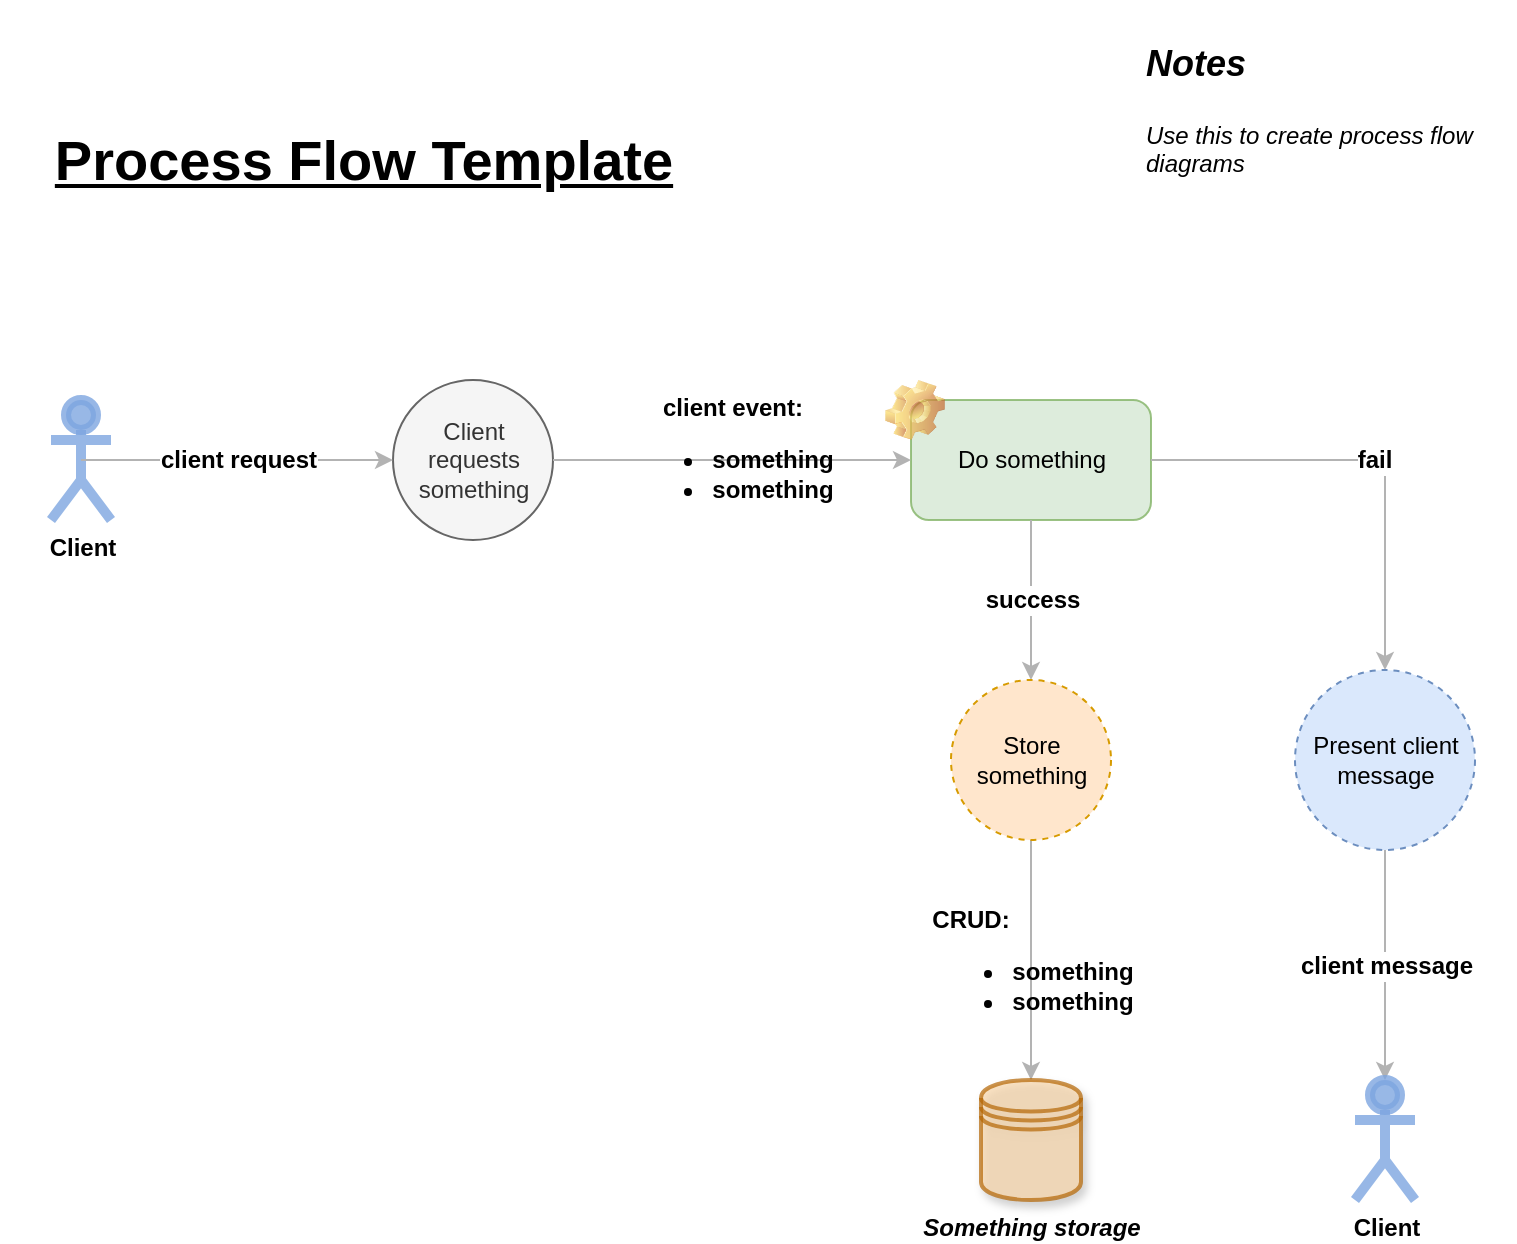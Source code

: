 <mxfile version="10.5.3" type="device"><diagram id="7r0HFUKfK7KugY_tciKe" name="Page-1"><mxGraphModel dx="1720" dy="1344" grid="1" gridSize="10" guides="1" tooltips="1" connect="1" arrows="1" fold="1" page="1" pageScale="1" pageWidth="827" pageHeight="1169" math="0" shadow="0"><root><mxCell id="0"/><mxCell id="1" parent="0"/><mxCell id="Qjrf97kz593JRpqfm7D1-1" value="Do something" style="rounded=1;whiteSpace=wrap;html=1;fillColor=#d5e8d4;strokeColor=#82b366;fontFamily=Arial;fontSize=12;opacity=80;" parent="1" vertex="1"><mxGeometry x="496.5" y="245" width="120" height="60" as="geometry"/></mxCell><mxCell id="Qjrf97kz593JRpqfm7D1-2" value="success" style="endArrow=classic;html=1;exitX=0.5;exitY=1;exitDx=0;exitDy=0;fontFamily=Arial;fontSize=12;strokeColor=#B3B3B3;fontStyle=1" parent="1" source="Qjrf97kz593JRpqfm7D1-1" target="Qjrf97kz593JRpqfm7D1-17" edge="1"><mxGeometry width="50" height="50" relative="1" as="geometry"><mxPoint x="576.5" y="385" as="sourcePoint"/><mxPoint x="556.5" y="385" as="targetPoint"/><Array as="points"/></mxGeometry></mxCell><mxCell id="Qjrf97kz593JRpqfm7D1-7" value="&lt;b style=&quot;font-size: 12px;&quot;&gt;fail&lt;/b&gt;" style="endArrow=classic;html=1;exitX=1;exitY=0.5;exitDx=0;exitDy=0;fontFamily=Arial;fontSize=12;strokeColor=#B3B3B3;fontStyle=0;rounded=0;jumpStyle=sharp;entryX=0.5;entryY=0;entryDx=0;entryDy=0;" parent="1" source="Qjrf97kz593JRpqfm7D1-1" edge="1" target="zLtgtXEytIJY--1Rc7_M-1"><mxGeometry width="50" height="50" relative="1" as="geometry"><mxPoint x="576.5" y="205" as="sourcePoint"/><mxPoint x="756.5" y="385" as="targetPoint"/><Array as="points"><mxPoint x="733.5" y="275"/></Array></mxGeometry></mxCell><mxCell id="Qjrf97kz593JRpqfm7D1-8" value="Client requests something" style="ellipse;whiteSpace=wrap;html=1;aspect=fixed;fillColor=#f5f5f5;strokeColor=#666666;shadow=0;fontFamily=Arial;fontSize=12;fontColor=#333333;" parent="1" vertex="1"><mxGeometry x="237.5" y="235" width="80" height="80" as="geometry"/></mxCell><mxCell id="Qjrf97kz593JRpqfm7D1-9" value="client event:&lt;br&gt;&lt;ul&gt;&lt;li&gt;something&lt;/li&gt;&lt;li&gt;something&lt;/li&gt;&lt;/ul&gt;" style="endArrow=classic;html=1;entryX=0;entryY=0.5;entryDx=0;entryDy=0;exitX=1;exitY=0.5;exitDx=0;exitDy=0;fontFamily=Arial;fontSize=12;strokeColor=#B3B3B3;fontStyle=1;rounded=0;labelBackgroundColor=none;" parent="1" source="Qjrf97kz593JRpqfm7D1-8" target="Qjrf97kz593JRpqfm7D1-1" edge="1"><mxGeometry width="50" height="50" relative="1" as="geometry"><mxPoint x="416.5" y="295" as="sourcePoint"/><mxPoint x="466.5" y="245" as="targetPoint"/></mxGeometry></mxCell><mxCell id="Qjrf97kz593JRpqfm7D1-10" value="Client" style="shape=umlActor;verticalLabelPosition=bottom;labelBackgroundColor=#ffffff;verticalAlign=top;html=1;outlineConnect=0;shadow=0;strokeColor=#7EA6E0;fontSize=12;fillColor=#7EA6E0;strokeWidth=5;perimeterSpacing=0;opacity=80;fontStyle=1" parent="1" vertex="1"><mxGeometry x="66.5" y="245" width="30" height="60" as="geometry"/></mxCell><mxCell id="Qjrf97kz593JRpqfm7D1-13" value="client request" style="endArrow=classic;html=1;fontFamily=Arial;fontSize=12;strokeColor=#B3B3B3;fontStyle=1;entryX=0;entryY=0.5;entryDx=0;entryDy=0;exitX=0.5;exitY=0.5;exitDx=0;exitDy=0;exitPerimeter=0;rounded=0;" parent="1" source="Qjrf97kz593JRpqfm7D1-10" target="Qjrf97kz593JRpqfm7D1-8" edge="1"><mxGeometry width="50" height="50" relative="1" as="geometry"><mxPoint x="106.5" y="275" as="sourcePoint"/><mxPoint x="266.5" y="275" as="targetPoint"/></mxGeometry></mxCell><mxCell id="Qjrf97kz593JRpqfm7D1-14" value="&lt;b style=&quot;font-size: 28px;&quot;&gt;Process Flow Template&lt;/b&gt;" style="text;html=1;strokeColor=none;fillColor=none;align=center;verticalAlign=middle;whiteSpace=wrap;rounded=0;shadow=0;fontSize=28;opacity=80;fontFamily=Arial;fontStyle=4" parent="1" vertex="1"><mxGeometry x="41.5" y="115" width="362" height="20" as="geometry"/></mxCell><mxCell id="Qjrf97kz593JRpqfm7D1-16" value="" style="shape=image;html=1;verticalLabelPosition=bottom;labelBackgroundColor=#ffffff;verticalAlign=top;imageAspect=0;image=img/clipart/Gear_128x128.png;shadow=0;strokeColor=#7EA6E0;strokeWidth=4;fillColor=none;fontFamily=Arial;fontSize=25;opacity=70;" parent="1" vertex="1"><mxGeometry x="483.5" y="235" width="30" height="30" as="geometry"/></mxCell><mxCell id="Qjrf97kz593JRpqfm7D1-20" value="&lt;p style=&quot;line-height: 120%&quot;&gt;&lt;/p&gt;&lt;div style=&quot;text-align: left&quot;&gt;&lt;b&gt;CRUD:&lt;/b&gt;&lt;/div&gt;&lt;div style=&quot;text-align: center&quot;&gt;&lt;ul&gt;&lt;li style=&quot;text-align: left&quot;&gt;&lt;b&gt;something&lt;/b&gt;&lt;/li&gt;&lt;li style=&quot;text-align: left&quot;&gt;&lt;b&gt;something&lt;/b&gt;&lt;/li&gt;&lt;/ul&gt;&lt;/div&gt;&lt;p&gt;&lt;/p&gt;" style="edgeStyle=orthogonalEdgeStyle;orthogonalLoop=1;jettySize=auto;html=1;strokeColor=#B3B3B3;fontFamily=Arial;fontSize=12;labelBackgroundColor=none;rounded=0;" parent="1" source="Qjrf97kz593JRpqfm7D1-17" target="Qjrf97kz593JRpqfm7D1-18" edge="1"><mxGeometry relative="1" as="geometry"/></mxCell><mxCell id="Qjrf97kz593JRpqfm7D1-17" value="Store something" style="ellipse;whiteSpace=wrap;html=1;aspect=fixed;fillColor=#ffe6cc;strokeColor=#d79b00;shadow=0;dashed=1;fontFamily=Arial;fontSize=12;" parent="1" vertex="1"><mxGeometry x="516.5" y="385" width="80" height="80" as="geometry"/></mxCell><mxCell id="Qjrf97kz593JRpqfm7D1-18" value="&lt;font style=&quot;font-size: 12px;&quot;&gt;&lt;b style=&quot;font-size: 12px;&quot;&gt;&lt;i style=&quot;font-size: 12px;&quot;&gt;Something&amp;nbsp;storage&lt;/i&gt;&lt;/b&gt;&lt;/font&gt;" style="shape=datastore;whiteSpace=wrap;html=1;shadow=1;strokeColor=#b46504;strokeWidth=2;fillColor=#fad7ac;fontFamily=Arial;fontSize=12;opacity=70;labelPosition=center;verticalLabelPosition=bottom;align=center;verticalAlign=top;" parent="1" vertex="1"><mxGeometry x="531.5" y="585" width="50" height="60" as="geometry"/></mxCell><mxCell id="zLtgtXEytIJY--1Rc7_M-1" value="Present client message" style="ellipse;whiteSpace=wrap;html=1;aspect=fixed;fillColor=#dae8fc;strokeColor=#6c8ebf;shadow=0;dashed=1;fontFamily=Arial;fontSize=12;" vertex="1" parent="1"><mxGeometry x="688.5" y="380" width="90" height="90" as="geometry"/></mxCell><mxCell id="zLtgtXEytIJY--1Rc7_M-3" value="client message" style="endArrow=classic;html=1;exitX=0.5;exitY=1;exitDx=0;exitDy=0;fontFamily=Arial;fontSize=12;strokeColor=#B3B3B3;fontStyle=1;entryX=0.5;entryY=0;entryDx=0;entryDy=0;entryPerimeter=0;" edge="1" parent="1" source="zLtgtXEytIJY--1Rc7_M-1" target="zLtgtXEytIJY--1Rc7_M-10"><mxGeometry width="50" height="50" relative="1" as="geometry"><mxPoint x="698.5" y="515" as="sourcePoint"/><mxPoint x="733.5" y="585" as="targetPoint"/><Array as="points"/></mxGeometry></mxCell><mxCell id="zLtgtXEytIJY--1Rc7_M-10" value="Client" style="shape=umlActor;verticalLabelPosition=bottom;labelBackgroundColor=#ffffff;verticalAlign=top;html=1;outlineConnect=0;shadow=0;strokeColor=#7EA6E0;fontSize=12;fillColor=#7EA6E0;strokeWidth=5;perimeterSpacing=0;opacity=80;fontStyle=1" vertex="1" parent="1"><mxGeometry x="718.5" y="585" width="30" height="60" as="geometry"/></mxCell><mxCell id="zLtgtXEytIJY--1Rc7_M-11" value="&lt;h1&gt;&lt;font style=&quot;font-size: 18px&quot;&gt;&lt;i&gt;Notes&lt;/i&gt;&lt;/font&gt;&lt;/h1&gt;&lt;p&gt;&lt;i&gt;Use this to create process flow diagrams&lt;/i&gt;&lt;/p&gt;" style="text;html=1;spacing=5;spacingTop=-20;whiteSpace=wrap;overflow=hidden;rounded=0;fontFamily=Arial;" vertex="1" parent="1"><mxGeometry x="608.5" y="55" width="190" height="120" as="geometry"/></mxCell></root></mxGraphModel></diagram></mxfile>